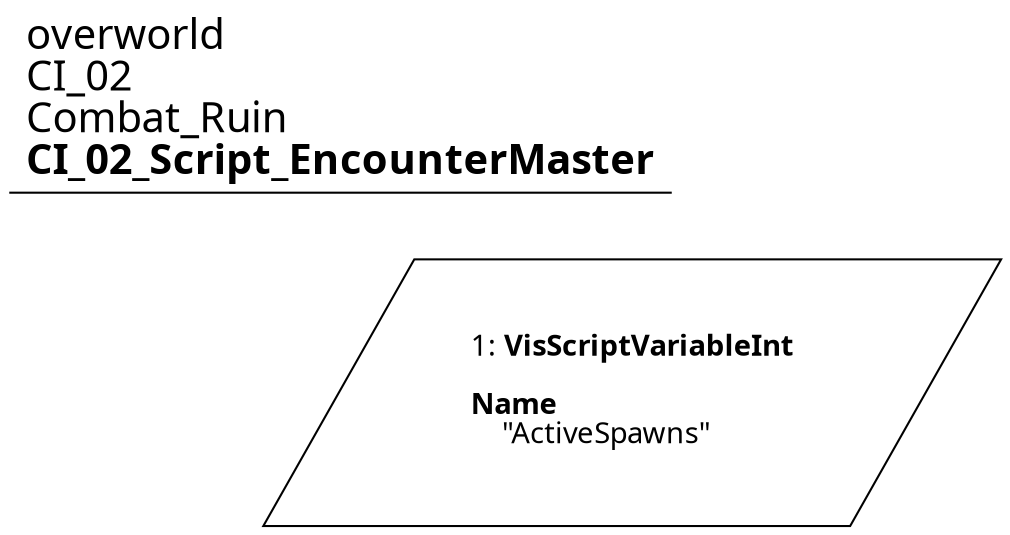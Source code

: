 digraph {
    layout = fdp;
    overlap = prism;
    sep = "+16";
    splines = spline;

    node [ shape = box ];

    graph [ fontname = "Segoe UI" ];
    node [ fontname = "Segoe UI" ];
    edge [ fontname = "Segoe UI" ];

    1 [ label = <1: <b>VisScriptVariableInt</b><br/><br/><b>Name</b><br align="left"/>    &quot;ActiveSpawns&quot;<br align="left"/>> ];
    1 [ shape = parallelogram ]
    1 [ pos = "0.18900001,-0.128!" ];

    title [ pos = "0.18800001,-0.127!" ];
    title [ shape = underline ];
    title [ label = <<font point-size="20">overworld<br align="left"/>CI_02<br align="left"/>Combat_Ruin<br align="left"/><b>CI_02_Script_EncounterMaster</b><br align="left"/></font>> ];
}

